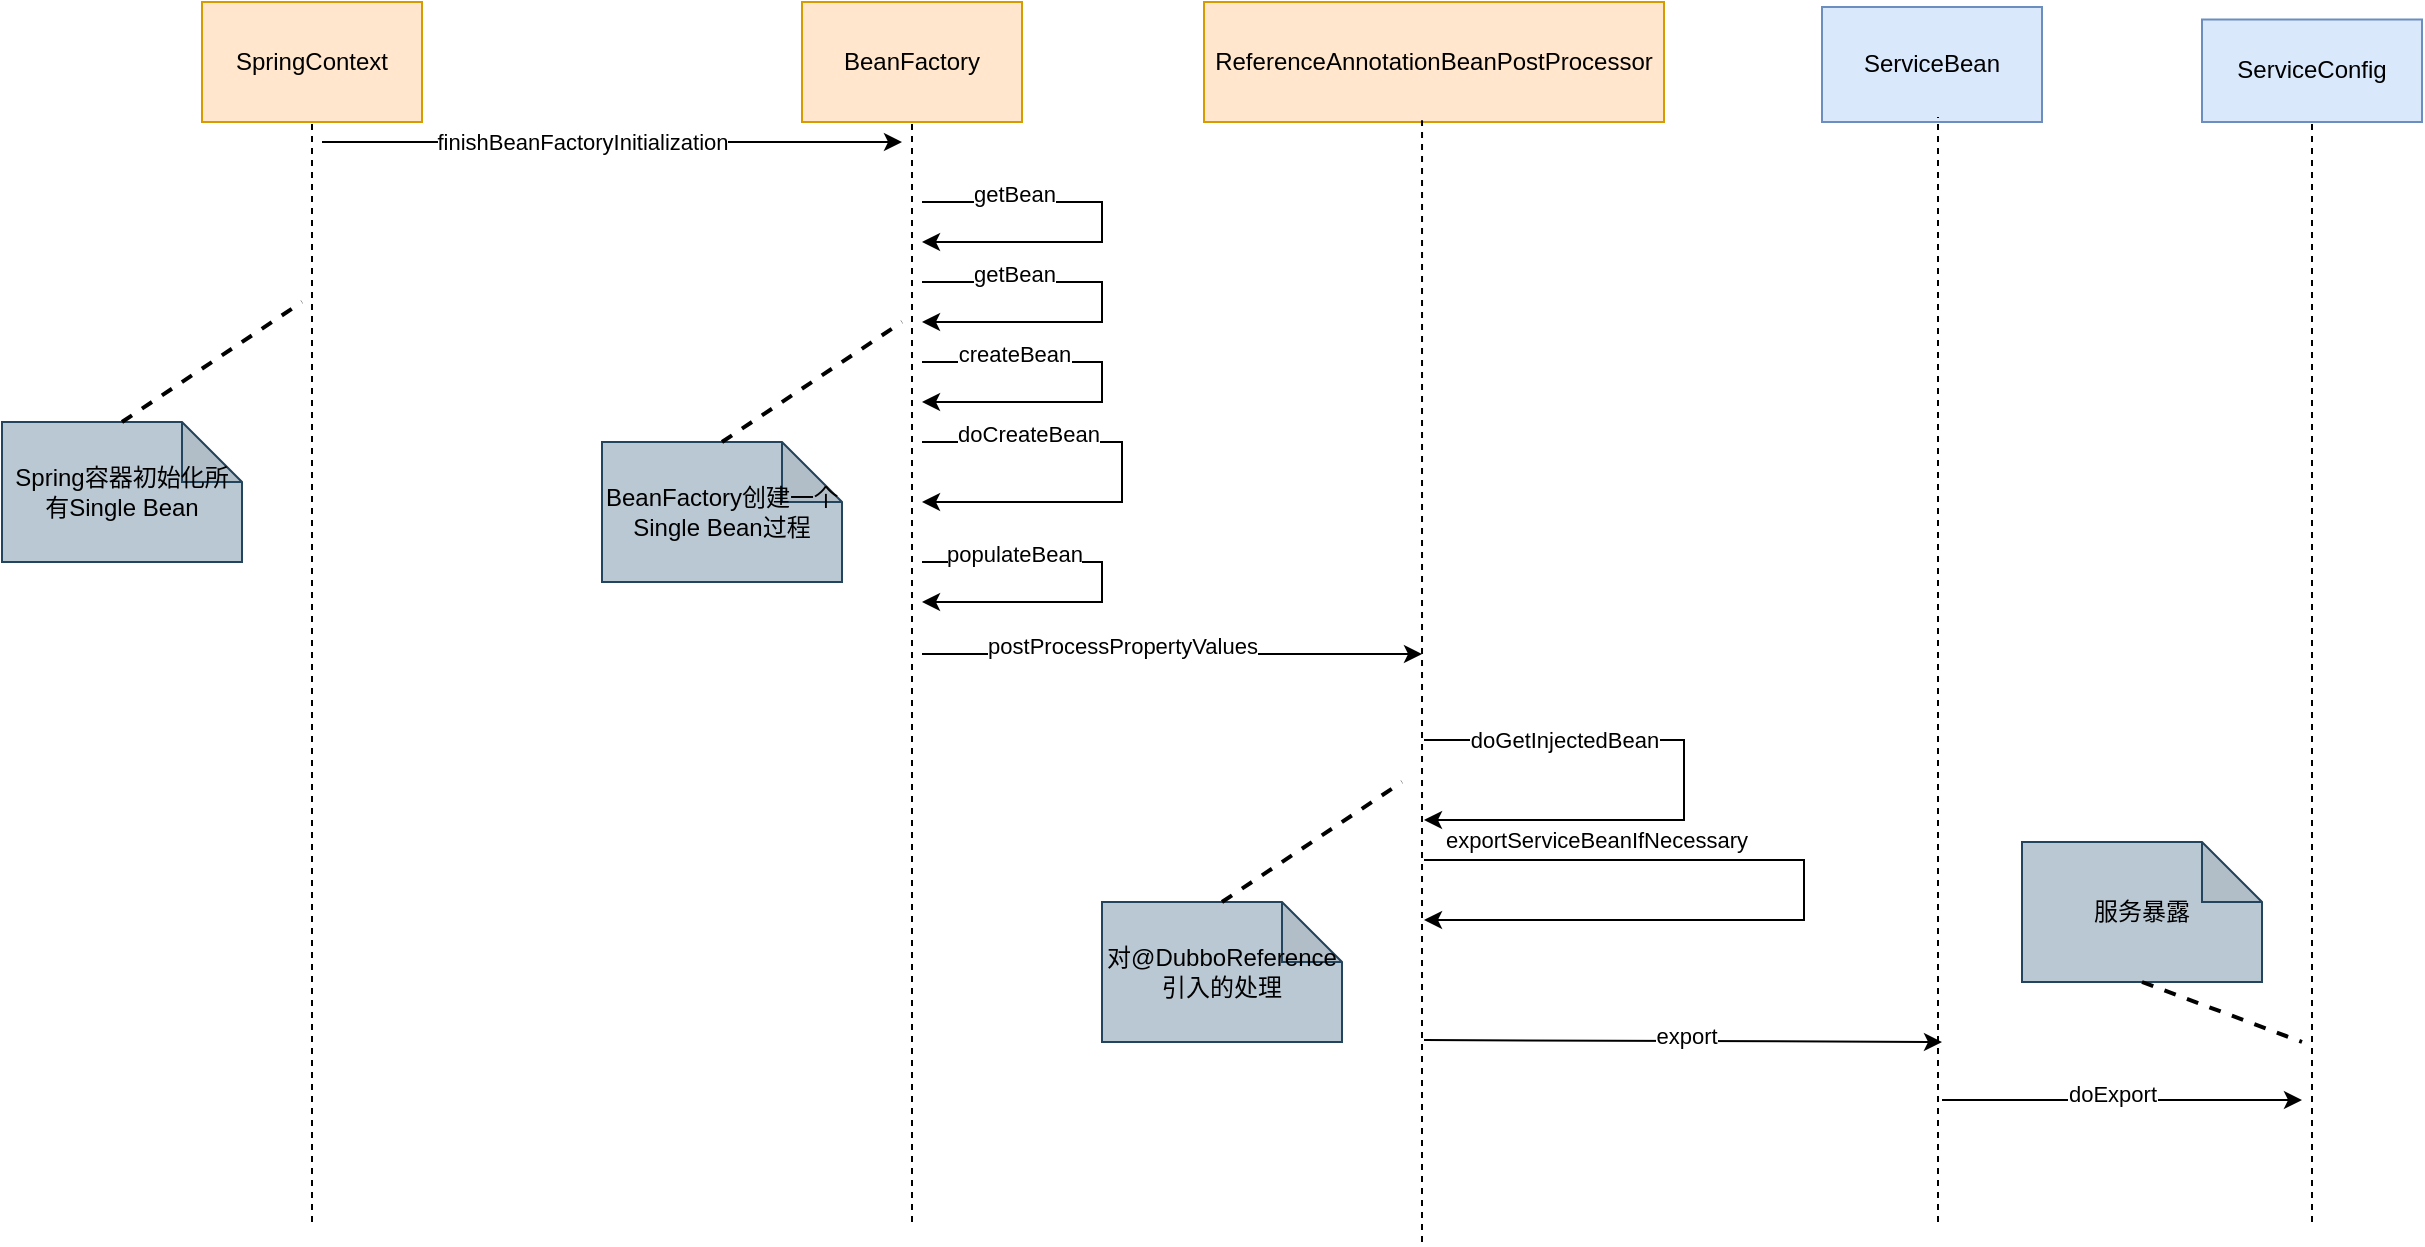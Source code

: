 <mxfile version="17.4.4" type="github">
  <diagram id="vuQ6-RvNP1zG2d287qLm" name="第 1 页">
    <mxGraphModel dx="2249" dy="740" grid="1" gridSize="10" guides="1" tooltips="1" connect="1" arrows="1" fold="1" page="1" pageScale="1" pageWidth="827" pageHeight="1169" math="0" shadow="0">
      <root>
        <mxCell id="0" />
        <mxCell id="1" parent="0" />
        <mxCell id="qnpzQLHbOfzU6YIfCBS_-1" value="SpringContext" style="whiteSpace=wrap;html=1;fillColor=#ffe6cc;strokeColor=#d79b00;" vertex="1" parent="1">
          <mxGeometry x="-700" y="190" width="110" height="60" as="geometry" />
        </mxCell>
        <mxCell id="qnpzQLHbOfzU6YIfCBS_-2" value="ReferenceAnnotationBeanPostProcessor" style="whiteSpace=wrap;html=1;fillColor=#ffe6cc;strokeColor=#d79b00;" vertex="1" parent="1">
          <mxGeometry x="-199" y="190" width="230" height="60" as="geometry" />
        </mxCell>
        <mxCell id="qnpzQLHbOfzU6YIfCBS_-3" value="ServiceBean" style="whiteSpace=wrap;html=1;fillColor=#dae8fc;strokeColor=#6c8ebf;" vertex="1" parent="1">
          <mxGeometry x="110" y="192.5" width="110" height="57.5" as="geometry" />
        </mxCell>
        <mxCell id="qnpzQLHbOfzU6YIfCBS_-4" value="ServiceConfig" style="whiteSpace=wrap;html=1;fillColor=#dae8fc;strokeColor=#6c8ebf;" vertex="1" parent="1">
          <mxGeometry x="300" y="198.75" width="110" height="51.25" as="geometry" />
        </mxCell>
        <mxCell id="qnpzQLHbOfzU6YIfCBS_-5" value="" style="endArrow=none;html=1;rounded=0;entryX=0.474;entryY=0.985;entryDx=0;entryDy=0;entryPerimeter=0;dashed=1;" edge="1" parent="1" target="qnpzQLHbOfzU6YIfCBS_-2">
          <mxGeometry width="50" height="50" relative="1" as="geometry">
            <mxPoint x="-90" y="810" as="sourcePoint" />
            <mxPoint x="-9" y="320" as="targetPoint" />
          </mxGeometry>
        </mxCell>
        <mxCell id="qnpzQLHbOfzU6YIfCBS_-8" value="" style="endArrow=none;html=1;rounded=0;entryX=0.5;entryY=1;entryDx=0;entryDy=0;dashed=1;" edge="1" parent="1" target="qnpzQLHbOfzU6YIfCBS_-1">
          <mxGeometry width="50" height="50" relative="1" as="geometry">
            <mxPoint x="-645" y="800" as="sourcePoint" />
            <mxPoint x="-390.98" y="249.025" as="targetPoint" />
          </mxGeometry>
        </mxCell>
        <mxCell id="qnpzQLHbOfzU6YIfCBS_-11" value="" style="endArrow=classic;html=1;rounded=0;edgeStyle=elbowEdgeStyle;" edge="1" parent="1">
          <mxGeometry width="50" height="50" relative="1" as="geometry">
            <mxPoint x="-89" y="559" as="sourcePoint" />
            <mxPoint x="-89" y="599" as="targetPoint" />
            <Array as="points">
              <mxPoint x="41" y="579" />
            </Array>
          </mxGeometry>
        </mxCell>
        <mxCell id="qnpzQLHbOfzU6YIfCBS_-12" value="doGetInjectedBean" style="edgeLabel;html=1;align=center;verticalAlign=middle;resizable=0;points=[];" vertex="1" connectable="0" parent="qnpzQLHbOfzU6YIfCBS_-11">
          <mxGeometry x="0.167" y="3" relative="1" as="geometry">
            <mxPoint x="-55" y="-43" as="offset" />
          </mxGeometry>
        </mxCell>
        <mxCell id="qnpzQLHbOfzU6YIfCBS_-14" value="" style="endArrow=classic;html=1;rounded=0;edgeStyle=elbowEdgeStyle;" edge="1" parent="1">
          <mxGeometry width="50" height="50" relative="1" as="geometry">
            <mxPoint x="-89" y="619" as="sourcePoint" />
            <mxPoint x="-89" y="649" as="targetPoint" />
            <Array as="points">
              <mxPoint x="101" y="639" />
            </Array>
          </mxGeometry>
        </mxCell>
        <mxCell id="qnpzQLHbOfzU6YIfCBS_-15" value="exportServiceBeanIfNecessary" style="edgeLabel;html=1;align=center;verticalAlign=middle;resizable=0;points=[];" vertex="1" connectable="0" parent="qnpzQLHbOfzU6YIfCBS_-14">
          <mxGeometry x="0.167" y="3" relative="1" as="geometry">
            <mxPoint x="-85" y="-43" as="offset" />
          </mxGeometry>
        </mxCell>
        <mxCell id="qnpzQLHbOfzU6YIfCBS_-16" value="" style="endArrow=classic;html=1;rounded=0;" edge="1" parent="1">
          <mxGeometry width="50" height="50" relative="1" as="geometry">
            <mxPoint x="-89" y="709" as="sourcePoint" />
            <mxPoint x="170" y="710" as="targetPoint" />
          </mxGeometry>
        </mxCell>
        <mxCell id="qnpzQLHbOfzU6YIfCBS_-17" value="export" style="edgeLabel;html=1;align=center;verticalAlign=middle;resizable=0;points=[];" vertex="1" connectable="0" parent="qnpzQLHbOfzU6YIfCBS_-16">
          <mxGeometry x="0.167" y="3" relative="1" as="geometry">
            <mxPoint x="-20" as="offset" />
          </mxGeometry>
        </mxCell>
        <mxCell id="qnpzQLHbOfzU6YIfCBS_-18" value="" style="endArrow=classic;html=1;rounded=0;edgeStyle=elbowEdgeStyle;" edge="1" parent="1">
          <mxGeometry width="50" height="50" relative="1" as="geometry">
            <mxPoint x="-640" y="260" as="sourcePoint" />
            <mxPoint x="-350" y="260" as="targetPoint" />
            <Array as="points">
              <mxPoint x="-450" y="280" />
            </Array>
          </mxGeometry>
        </mxCell>
        <mxCell id="qnpzQLHbOfzU6YIfCBS_-19" value="finishBeanFactoryInitialization" style="edgeLabel;html=1;align=center;verticalAlign=middle;resizable=0;points=[];" vertex="1" connectable="0" parent="qnpzQLHbOfzU6YIfCBS_-18">
          <mxGeometry x="0.167" y="3" relative="1" as="geometry">
            <mxPoint x="-39" y="3" as="offset" />
          </mxGeometry>
        </mxCell>
        <mxCell id="qnpzQLHbOfzU6YIfCBS_-20" value="" style="endArrow=classic;html=1;rounded=0;edgeStyle=elbowEdgeStyle;" edge="1" parent="1">
          <mxGeometry width="50" height="50" relative="1" as="geometry">
            <mxPoint x="-340" y="330" as="sourcePoint" />
            <mxPoint x="-340" y="350" as="targetPoint" />
            <Array as="points">
              <mxPoint x="-250" y="340" />
            </Array>
          </mxGeometry>
        </mxCell>
        <mxCell id="qnpzQLHbOfzU6YIfCBS_-21" value="&lt;span style=&quot;color: rgba(0 , 0 , 0 , 0) ; font-family: monospace ; font-size: 0px ; background-color: rgb(248 , 249 , 250)&quot;&gt;%3CmxGraphModel%3E%3Croot%3E%3CmxCell%20id%3D%220%22%2F%3E%3CmxCell%20id%3D%221%22%20parent%3D%220%22%2F%3E%3CmxCell%20id%3D%222%22%20value%3D%22%22%20style%3D%22endArrow%3Dclassic%3Bhtml%3D1%3Brounded%3D0%3BedgeStyle%3DelbowEdgeStyle%3B%22%20edge%3D%221%22%20parent%3D%221%22%3E%3CmxGeometry%20width%3D%2250%22%20height%3D%2250%22%20relative%3D%221%22%20as%3D%22geometry%22%3E%3CmxPoint%20x%3D%22-640%22%20y%3D%22260%22%20as%3D%22sourcePoint%22%2F%3E%3CmxPoint%20x%3D%22-640%22%20y%3D%22300%22%20as%3D%22targetPoint%22%2F%3E%3CArray%20as%3D%22points%22%3E%3CmxPoint%20x%3D%22-450%22%20y%3D%22280%22%2F%3E%3C%2FArray%3E%3C%2FmxGeometry%3E%3C%2FmxCell%3E%3CmxCell%20id%3D%223%22%20value%3D%22finishBeanFactoryInitialization%22%20style%3D%22edgeLabel%3Bhtml%3D1%3Balign%3Dcenter%3BverticalAlign%3Dmiddle%3Bresizable%3D0%3Bpoints%3D%5B%5D%3B%22%20vertex%3D%221%22%20connectable%3D%220%22%20parent%3D%222%22%3E%3CmxGeometry%20x%3D%220.167%22%20y%3D%223%22%20relative%3D%221%22%20as%3D%22geometry%22%3E%3CmxPoint%20x%3D%22-85%22%20y%3D%22-43%22%20as%3D%22offset%22%2F%3E%3C%2FmxGeometry%3E%3C%2FmxCell%3E%3C%2Froot%3E%3C%2FmxGraphModel%3Eg&lt;/span&gt;" style="edgeLabel;html=1;align=center;verticalAlign=middle;resizable=0;points=[];" vertex="1" connectable="0" parent="qnpzQLHbOfzU6YIfCBS_-20">
          <mxGeometry x="0.167" y="3" relative="1" as="geometry">
            <mxPoint x="-85" y="-43" as="offset" />
          </mxGeometry>
        </mxCell>
        <mxCell id="qnpzQLHbOfzU6YIfCBS_-22" value="getBean" style="edgeLabel;html=1;align=center;verticalAlign=middle;resizable=0;points=[];" vertex="1" connectable="0" parent="qnpzQLHbOfzU6YIfCBS_-20">
          <mxGeometry x="-0.543" y="4" relative="1" as="geometry">
            <mxPoint as="offset" />
          </mxGeometry>
        </mxCell>
        <mxCell id="qnpzQLHbOfzU6YIfCBS_-23" value="" style="endArrow=classic;html=1;rounded=0;edgeStyle=elbowEdgeStyle;" edge="1" parent="1">
          <mxGeometry width="50" height="50" relative="1" as="geometry">
            <mxPoint x="-340" y="370" as="sourcePoint" />
            <mxPoint x="-340" y="390" as="targetPoint" />
            <Array as="points">
              <mxPoint x="-250" y="380" />
            </Array>
          </mxGeometry>
        </mxCell>
        <mxCell id="qnpzQLHbOfzU6YIfCBS_-24" value="&lt;span style=&quot;color: rgba(0 , 0 , 0 , 0) ; font-family: monospace ; font-size: 0px ; background-color: rgb(248 , 249 , 250)&quot;&gt;%3CmxGraphModel%3E%3Croot%3E%3CmxCell%20id%3D%220%22%2F%3E%3CmxCell%20id%3D%221%22%20parent%3D%220%22%2F%3E%3CmxCell%20id%3D%222%22%20value%3D%22%22%20style%3D%22endArrow%3Dclassic%3Bhtml%3D1%3Brounded%3D0%3BedgeStyle%3DelbowEdgeStyle%3B%22%20edge%3D%221%22%20parent%3D%221%22%3E%3CmxGeometry%20width%3D%2250%22%20height%3D%2250%22%20relative%3D%221%22%20as%3D%22geometry%22%3E%3CmxPoint%20x%3D%22-640%22%20y%3D%22260%22%20as%3D%22sourcePoint%22%2F%3E%3CmxPoint%20x%3D%22-640%22%20y%3D%22300%22%20as%3D%22targetPoint%22%2F%3E%3CArray%20as%3D%22points%22%3E%3CmxPoint%20x%3D%22-450%22%20y%3D%22280%22%2F%3E%3C%2FArray%3E%3C%2FmxGeometry%3E%3C%2FmxCell%3E%3CmxCell%20id%3D%223%22%20value%3D%22finishBeanFactoryInitialization%22%20style%3D%22edgeLabel%3Bhtml%3D1%3Balign%3Dcenter%3BverticalAlign%3Dmiddle%3Bresizable%3D0%3Bpoints%3D%5B%5D%3B%22%20vertex%3D%221%22%20connectable%3D%220%22%20parent%3D%222%22%3E%3CmxGeometry%20x%3D%220.167%22%20y%3D%223%22%20relative%3D%221%22%20as%3D%22geometry%22%3E%3CmxPoint%20x%3D%22-85%22%20y%3D%22-43%22%20as%3D%22offset%22%2F%3E%3C%2FmxGeometry%3E%3C%2FmxCell%3E%3C%2Froot%3E%3C%2FmxGraphModel%3Eg&lt;/span&gt;" style="edgeLabel;html=1;align=center;verticalAlign=middle;resizable=0;points=[];" vertex="1" connectable="0" parent="qnpzQLHbOfzU6YIfCBS_-23">
          <mxGeometry x="0.167" y="3" relative="1" as="geometry">
            <mxPoint x="-85" y="-43" as="offset" />
          </mxGeometry>
        </mxCell>
        <mxCell id="qnpzQLHbOfzU6YIfCBS_-25" value="createBean" style="edgeLabel;html=1;align=center;verticalAlign=middle;resizable=0;points=[];" vertex="1" connectable="0" parent="qnpzQLHbOfzU6YIfCBS_-23">
          <mxGeometry x="-0.543" y="4" relative="1" as="geometry">
            <mxPoint as="offset" />
          </mxGeometry>
        </mxCell>
        <mxCell id="qnpzQLHbOfzU6YIfCBS_-26" value="" style="endArrow=classic;html=1;rounded=0;edgeStyle=elbowEdgeStyle;" edge="1" parent="1">
          <mxGeometry width="50" height="50" relative="1" as="geometry">
            <mxPoint x="-340" y="410" as="sourcePoint" />
            <mxPoint x="-340" y="440" as="targetPoint" />
            <Array as="points">
              <mxPoint x="-240" y="430" />
            </Array>
          </mxGeometry>
        </mxCell>
        <mxCell id="qnpzQLHbOfzU6YIfCBS_-27" value="&lt;span style=&quot;color: rgba(0 , 0 , 0 , 0) ; font-family: monospace ; font-size: 0px ; background-color: rgb(248 , 249 , 250)&quot;&gt;%3CmxGraphModel%3E%3Croot%3E%3CmxCell%20id%3D%220%22%2F%3E%3CmxCell%20id%3D%221%22%20parent%3D%220%22%2F%3E%3CmxCell%20id%3D%222%22%20value%3D%22%22%20style%3D%22endArrow%3Dclassic%3Bhtml%3D1%3Brounded%3D0%3BedgeStyle%3DelbowEdgeStyle%3B%22%20edge%3D%221%22%20parent%3D%221%22%3E%3CmxGeometry%20width%3D%2250%22%20height%3D%2250%22%20relative%3D%221%22%20as%3D%22geometry%22%3E%3CmxPoint%20x%3D%22-640%22%20y%3D%22260%22%20as%3D%22sourcePoint%22%2F%3E%3CmxPoint%20x%3D%22-640%22%20y%3D%22300%22%20as%3D%22targetPoint%22%2F%3E%3CArray%20as%3D%22points%22%3E%3CmxPoint%20x%3D%22-450%22%20y%3D%22280%22%2F%3E%3C%2FArray%3E%3C%2FmxGeometry%3E%3C%2FmxCell%3E%3CmxCell%20id%3D%223%22%20value%3D%22finishBeanFactoryInitialization%22%20style%3D%22edgeLabel%3Bhtml%3D1%3Balign%3Dcenter%3BverticalAlign%3Dmiddle%3Bresizable%3D0%3Bpoints%3D%5B%5D%3B%22%20vertex%3D%221%22%20connectable%3D%220%22%20parent%3D%222%22%3E%3CmxGeometry%20x%3D%220.167%22%20y%3D%223%22%20relative%3D%221%22%20as%3D%22geometry%22%3E%3CmxPoint%20x%3D%22-85%22%20y%3D%22-43%22%20as%3D%22offset%22%2F%3E%3C%2FmxGeometry%3E%3C%2FmxCell%3E%3C%2Froot%3E%3C%2FmxGraphModel%3Eg&lt;/span&gt;" style="edgeLabel;html=1;align=center;verticalAlign=middle;resizable=0;points=[];" vertex="1" connectable="0" parent="qnpzQLHbOfzU6YIfCBS_-26">
          <mxGeometry x="0.167" y="3" relative="1" as="geometry">
            <mxPoint x="-85" y="-43" as="offset" />
          </mxGeometry>
        </mxCell>
        <mxCell id="qnpzQLHbOfzU6YIfCBS_-28" value="doCreateBean" style="edgeLabel;html=1;align=center;verticalAlign=middle;resizable=0;points=[];" vertex="1" connectable="0" parent="qnpzQLHbOfzU6YIfCBS_-26">
          <mxGeometry x="-0.543" y="4" relative="1" as="geometry">
            <mxPoint as="offset" />
          </mxGeometry>
        </mxCell>
        <mxCell id="qnpzQLHbOfzU6YIfCBS_-29" value="BeanFactory" style="whiteSpace=wrap;html=1;fillColor=#ffe6cc;strokeColor=#d79b00;" vertex="1" parent="1">
          <mxGeometry x="-400" y="190" width="110" height="60" as="geometry" />
        </mxCell>
        <mxCell id="qnpzQLHbOfzU6YIfCBS_-31" value="" style="endArrow=classic;html=1;rounded=0;edgeStyle=elbowEdgeStyle;" edge="1" parent="1">
          <mxGeometry width="50" height="50" relative="1" as="geometry">
            <mxPoint x="-340" y="290" as="sourcePoint" />
            <mxPoint x="-340" y="310" as="targetPoint" />
            <Array as="points">
              <mxPoint x="-250" y="300" />
            </Array>
          </mxGeometry>
        </mxCell>
        <mxCell id="qnpzQLHbOfzU6YIfCBS_-32" value="&lt;span style=&quot;color: rgba(0 , 0 , 0 , 0) ; font-family: monospace ; font-size: 0px ; background-color: rgb(248 , 249 , 250)&quot;&gt;%3CmxGraphModel%3E%3Croot%3E%3CmxCell%20id%3D%220%22%2F%3E%3CmxCell%20id%3D%221%22%20parent%3D%220%22%2F%3E%3CmxCell%20id%3D%222%22%20value%3D%22%22%20style%3D%22endArrow%3Dclassic%3Bhtml%3D1%3Brounded%3D0%3BedgeStyle%3DelbowEdgeStyle%3B%22%20edge%3D%221%22%20parent%3D%221%22%3E%3CmxGeometry%20width%3D%2250%22%20height%3D%2250%22%20relative%3D%221%22%20as%3D%22geometry%22%3E%3CmxPoint%20x%3D%22-640%22%20y%3D%22260%22%20as%3D%22sourcePoint%22%2F%3E%3CmxPoint%20x%3D%22-640%22%20y%3D%22300%22%20as%3D%22targetPoint%22%2F%3E%3CArray%20as%3D%22points%22%3E%3CmxPoint%20x%3D%22-450%22%20y%3D%22280%22%2F%3E%3C%2FArray%3E%3C%2FmxGeometry%3E%3C%2FmxCell%3E%3CmxCell%20id%3D%223%22%20value%3D%22finishBeanFactoryInitialization%22%20style%3D%22edgeLabel%3Bhtml%3D1%3Balign%3Dcenter%3BverticalAlign%3Dmiddle%3Bresizable%3D0%3Bpoints%3D%5B%5D%3B%22%20vertex%3D%221%22%20connectable%3D%220%22%20parent%3D%222%22%3E%3CmxGeometry%20x%3D%220.167%22%20y%3D%223%22%20relative%3D%221%22%20as%3D%22geometry%22%3E%3CmxPoint%20x%3D%22-85%22%20y%3D%22-43%22%20as%3D%22offset%22%2F%3E%3C%2FmxGeometry%3E%3C%2FmxCell%3E%3C%2Froot%3E%3C%2FmxGraphModel%3Eg&lt;/span&gt;" style="edgeLabel;html=1;align=center;verticalAlign=middle;resizable=0;points=[];" vertex="1" connectable="0" parent="qnpzQLHbOfzU6YIfCBS_-31">
          <mxGeometry x="0.167" y="3" relative="1" as="geometry">
            <mxPoint x="-85" y="-43" as="offset" />
          </mxGeometry>
        </mxCell>
        <mxCell id="qnpzQLHbOfzU6YIfCBS_-33" value="getBean" style="edgeLabel;html=1;align=center;verticalAlign=middle;resizable=0;points=[];" vertex="1" connectable="0" parent="qnpzQLHbOfzU6YIfCBS_-31">
          <mxGeometry x="-0.543" y="4" relative="1" as="geometry">
            <mxPoint as="offset" />
          </mxGeometry>
        </mxCell>
        <mxCell id="qnpzQLHbOfzU6YIfCBS_-34" value="" style="endArrow=classic;html=1;rounded=0;edgeStyle=elbowEdgeStyle;" edge="1" parent="1">
          <mxGeometry width="50" height="50" relative="1" as="geometry">
            <mxPoint x="-340" y="470" as="sourcePoint" />
            <mxPoint x="-340" y="490" as="targetPoint" />
            <Array as="points">
              <mxPoint x="-250" y="480" />
            </Array>
          </mxGeometry>
        </mxCell>
        <mxCell id="qnpzQLHbOfzU6YIfCBS_-35" value="&lt;span style=&quot;color: rgba(0 , 0 , 0 , 0) ; font-family: monospace ; font-size: 0px ; background-color: rgb(248 , 249 , 250)&quot;&gt;%3CmxGraphModel%3E%3Croot%3E%3CmxCell%20id%3D%220%22%2F%3E%3CmxCell%20id%3D%221%22%20parent%3D%220%22%2F%3E%3CmxCell%20id%3D%222%22%20value%3D%22%22%20style%3D%22endArrow%3Dclassic%3Bhtml%3D1%3Brounded%3D0%3BedgeStyle%3DelbowEdgeStyle%3B%22%20edge%3D%221%22%20parent%3D%221%22%3E%3CmxGeometry%20width%3D%2250%22%20height%3D%2250%22%20relative%3D%221%22%20as%3D%22geometry%22%3E%3CmxPoint%20x%3D%22-640%22%20y%3D%22260%22%20as%3D%22sourcePoint%22%2F%3E%3CmxPoint%20x%3D%22-640%22%20y%3D%22300%22%20as%3D%22targetPoint%22%2F%3E%3CArray%20as%3D%22points%22%3E%3CmxPoint%20x%3D%22-450%22%20y%3D%22280%22%2F%3E%3C%2FArray%3E%3C%2FmxGeometry%3E%3C%2FmxCell%3E%3CmxCell%20id%3D%223%22%20value%3D%22finishBeanFactoryInitialization%22%20style%3D%22edgeLabel%3Bhtml%3D1%3Balign%3Dcenter%3BverticalAlign%3Dmiddle%3Bresizable%3D0%3Bpoints%3D%5B%5D%3B%22%20vertex%3D%221%22%20connectable%3D%220%22%20parent%3D%222%22%3E%3CmxGeometry%20x%3D%220.167%22%20y%3D%223%22%20relative%3D%221%22%20as%3D%22geometry%22%3E%3CmxPoint%20x%3D%22-85%22%20y%3D%22-43%22%20as%3D%22offset%22%2F%3E%3C%2FmxGeometry%3E%3C%2FmxCell%3E%3C%2Froot%3E%3C%2FmxGraphModel%3Eg&lt;/span&gt;" style="edgeLabel;html=1;align=center;verticalAlign=middle;resizable=0;points=[];" vertex="1" connectable="0" parent="qnpzQLHbOfzU6YIfCBS_-34">
          <mxGeometry x="0.167" y="3" relative="1" as="geometry">
            <mxPoint x="-85" y="-43" as="offset" />
          </mxGeometry>
        </mxCell>
        <mxCell id="qnpzQLHbOfzU6YIfCBS_-36" value="populateBean" style="edgeLabel;html=1;align=center;verticalAlign=middle;resizable=0;points=[];" vertex="1" connectable="0" parent="qnpzQLHbOfzU6YIfCBS_-34">
          <mxGeometry x="-0.543" y="4" relative="1" as="geometry">
            <mxPoint as="offset" />
          </mxGeometry>
        </mxCell>
        <mxCell id="qnpzQLHbOfzU6YIfCBS_-37" value="" style="endArrow=classic;html=1;rounded=0;edgeStyle=elbowEdgeStyle;" edge="1" parent="1">
          <mxGeometry width="50" height="50" relative="1" as="geometry">
            <mxPoint x="-340" y="516" as="sourcePoint" />
            <mxPoint x="-90" y="516" as="targetPoint" />
            <Array as="points">
              <mxPoint x="-250" y="526" />
            </Array>
          </mxGeometry>
        </mxCell>
        <mxCell id="qnpzQLHbOfzU6YIfCBS_-38" value="&lt;span style=&quot;color: rgba(0 , 0 , 0 , 0) ; font-family: monospace ; font-size: 0px ; background-color: rgb(248 , 249 , 250)&quot;&gt;%3CmxGraphModel%3E%3Croot%3E%3CmxCell%20id%3D%220%22%2F%3E%3CmxCell%20id%3D%221%22%20parent%3D%220%22%2F%3E%3CmxCell%20id%3D%222%22%20value%3D%22%22%20style%3D%22endArrow%3Dclassic%3Bhtml%3D1%3Brounded%3D0%3BedgeStyle%3DelbowEdgeStyle%3B%22%20edge%3D%221%22%20parent%3D%221%22%3E%3CmxGeometry%20width%3D%2250%22%20height%3D%2250%22%20relative%3D%221%22%20as%3D%22geometry%22%3E%3CmxPoint%20x%3D%22-640%22%20y%3D%22260%22%20as%3D%22sourcePoint%22%2F%3E%3CmxPoint%20x%3D%22-640%22%20y%3D%22300%22%20as%3D%22targetPoint%22%2F%3E%3CArray%20as%3D%22points%22%3E%3CmxPoint%20x%3D%22-450%22%20y%3D%22280%22%2F%3E%3C%2FArray%3E%3C%2FmxGeometry%3E%3C%2FmxCell%3E%3CmxCell%20id%3D%223%22%20value%3D%22finishBeanFactoryInitialization%22%20style%3D%22edgeLabel%3Bhtml%3D1%3Balign%3Dcenter%3BverticalAlign%3Dmiddle%3Bresizable%3D0%3Bpoints%3D%5B%5D%3B%22%20vertex%3D%221%22%20connectable%3D%220%22%20parent%3D%222%22%3E%3CmxGeometry%20x%3D%220.167%22%20y%3D%223%22%20relative%3D%221%22%20as%3D%22geometry%22%3E%3CmxPoint%20x%3D%22-85%22%20y%3D%22-43%22%20as%3D%22offset%22%2F%3E%3C%2FmxGeometry%3E%3C%2FmxCell%3E%3C%2Froot%3E%3C%2FmxGraphModel%3Eg&lt;/span&gt;" style="edgeLabel;html=1;align=center;verticalAlign=middle;resizable=0;points=[];" vertex="1" connectable="0" parent="qnpzQLHbOfzU6YIfCBS_-37">
          <mxGeometry x="0.167" y="3" relative="1" as="geometry">
            <mxPoint x="-85" y="-43" as="offset" />
          </mxGeometry>
        </mxCell>
        <mxCell id="qnpzQLHbOfzU6YIfCBS_-39" value="postProcessPropertyValues" style="edgeLabel;html=1;align=center;verticalAlign=middle;resizable=0;points=[];" vertex="1" connectable="0" parent="qnpzQLHbOfzU6YIfCBS_-37">
          <mxGeometry x="-0.543" y="4" relative="1" as="geometry">
            <mxPoint x="43" as="offset" />
          </mxGeometry>
        </mxCell>
        <mxCell id="qnpzQLHbOfzU6YIfCBS_-41" value="" style="endArrow=none;html=1;rounded=0;entryX=0.5;entryY=1;entryDx=0;entryDy=0;dashed=1;" edge="1" parent="1" target="qnpzQLHbOfzU6YIfCBS_-4">
          <mxGeometry width="50" height="50" relative="1" as="geometry">
            <mxPoint x="355" y="800" as="sourcePoint" />
            <mxPoint x="350" y="245" as="targetPoint" />
          </mxGeometry>
        </mxCell>
        <mxCell id="qnpzQLHbOfzU6YIfCBS_-42" value="" style="endArrow=none;html=1;rounded=0;entryX=0.5;entryY=1;entryDx=0;entryDy=0;dashed=1;" edge="1" parent="1">
          <mxGeometry width="50" height="50" relative="1" as="geometry">
            <mxPoint x="168" y="800" as="sourcePoint" />
            <mxPoint x="168" y="247.5" as="targetPoint" />
          </mxGeometry>
        </mxCell>
        <mxCell id="qnpzQLHbOfzU6YIfCBS_-44" value="" style="endArrow=none;html=1;rounded=0;entryX=0.5;entryY=1;entryDx=0;entryDy=0;dashed=1;" edge="1" parent="1" target="qnpzQLHbOfzU6YIfCBS_-29">
          <mxGeometry width="50" height="50" relative="1" as="geometry">
            <mxPoint x="-345" y="800" as="sourcePoint" />
            <mxPoint x="-337.75" y="240.005" as="targetPoint" />
          </mxGeometry>
        </mxCell>
        <mxCell id="qnpzQLHbOfzU6YIfCBS_-45" value="" style="endArrow=classic;html=1;rounded=0;" edge="1" parent="1">
          <mxGeometry width="50" height="50" relative="1" as="geometry">
            <mxPoint x="170" y="739" as="sourcePoint" />
            <mxPoint x="350" y="739" as="targetPoint" />
          </mxGeometry>
        </mxCell>
        <mxCell id="qnpzQLHbOfzU6YIfCBS_-46" value="doExport" style="edgeLabel;html=1;align=center;verticalAlign=middle;resizable=0;points=[];" vertex="1" connectable="0" parent="qnpzQLHbOfzU6YIfCBS_-45">
          <mxGeometry x="0.167" y="3" relative="1" as="geometry">
            <mxPoint x="-20" as="offset" />
          </mxGeometry>
        </mxCell>
        <mxCell id="qnpzQLHbOfzU6YIfCBS_-47" value="Spring容器初始化所有Single Bean" style="shape=note;whiteSpace=wrap;html=1;backgroundOutline=1;darkOpacity=0.05;fillColor=#bac8d3;strokeColor=#23445d;" vertex="1" parent="1">
          <mxGeometry x="-800" y="400" width="120" height="70" as="geometry" />
        </mxCell>
        <mxCell id="qnpzQLHbOfzU6YIfCBS_-49" value="" style="endArrow=none;dashed=1;html=1;rounded=0;strokeWidth=2;exitX=0.5;exitY=0;exitDx=0;exitDy=0;exitPerimeter=0;" edge="1" parent="1" source="qnpzQLHbOfzU6YIfCBS_-47">
          <mxGeometry width="50" height="50" relative="1" as="geometry">
            <mxPoint x="-700" y="390" as="sourcePoint" />
            <mxPoint x="-650" y="340" as="targetPoint" />
          </mxGeometry>
        </mxCell>
        <mxCell id="qnpzQLHbOfzU6YIfCBS_-50" value="BeanFactory创建一个Single Bean过程" style="shape=note;whiteSpace=wrap;html=1;backgroundOutline=1;darkOpacity=0.05;fillColor=#bac8d3;strokeColor=#23445d;" vertex="1" parent="1">
          <mxGeometry x="-500" y="410" width="120" height="70" as="geometry" />
        </mxCell>
        <mxCell id="qnpzQLHbOfzU6YIfCBS_-51" value="" style="endArrow=none;dashed=1;html=1;rounded=0;strokeWidth=2;exitX=0.5;exitY=0;exitDx=0;exitDy=0;exitPerimeter=0;" edge="1" parent="1" source="qnpzQLHbOfzU6YIfCBS_-50">
          <mxGeometry width="50" height="50" relative="1" as="geometry">
            <mxPoint x="-400" y="400" as="sourcePoint" />
            <mxPoint x="-350" y="350" as="targetPoint" />
          </mxGeometry>
        </mxCell>
        <mxCell id="qnpzQLHbOfzU6YIfCBS_-53" value="对@DubboReference引入的处理" style="shape=note;whiteSpace=wrap;html=1;backgroundOutline=1;darkOpacity=0.05;fillColor=#bac8d3;strokeColor=#23445d;" vertex="1" parent="1">
          <mxGeometry x="-250" y="640" width="120" height="70" as="geometry" />
        </mxCell>
        <mxCell id="qnpzQLHbOfzU6YIfCBS_-54" value="" style="endArrow=none;dashed=1;html=1;rounded=0;strokeWidth=2;exitX=0.5;exitY=0;exitDx=0;exitDy=0;exitPerimeter=0;" edge="1" parent="1" source="qnpzQLHbOfzU6YIfCBS_-53">
          <mxGeometry width="50" height="50" relative="1" as="geometry">
            <mxPoint x="-150" y="630" as="sourcePoint" />
            <mxPoint x="-100" y="580" as="targetPoint" />
          </mxGeometry>
        </mxCell>
        <mxCell id="qnpzQLHbOfzU6YIfCBS_-55" value="服务暴露" style="shape=note;whiteSpace=wrap;html=1;backgroundOutline=1;darkOpacity=0.05;fillColor=#bac8d3;strokeColor=#23445d;" vertex="1" parent="1">
          <mxGeometry x="210" y="610" width="120" height="70" as="geometry" />
        </mxCell>
        <mxCell id="qnpzQLHbOfzU6YIfCBS_-56" value="" style="endArrow=none;dashed=1;html=1;rounded=0;strokeWidth=2;exitX=0.5;exitY=1;exitDx=0;exitDy=0;exitPerimeter=0;" edge="1" parent="1" source="qnpzQLHbOfzU6YIfCBS_-55">
          <mxGeometry width="50" height="50" relative="1" as="geometry">
            <mxPoint x="300" y="570" as="sourcePoint" />
            <mxPoint x="350" y="710" as="targetPoint" />
          </mxGeometry>
        </mxCell>
      </root>
    </mxGraphModel>
  </diagram>
</mxfile>
